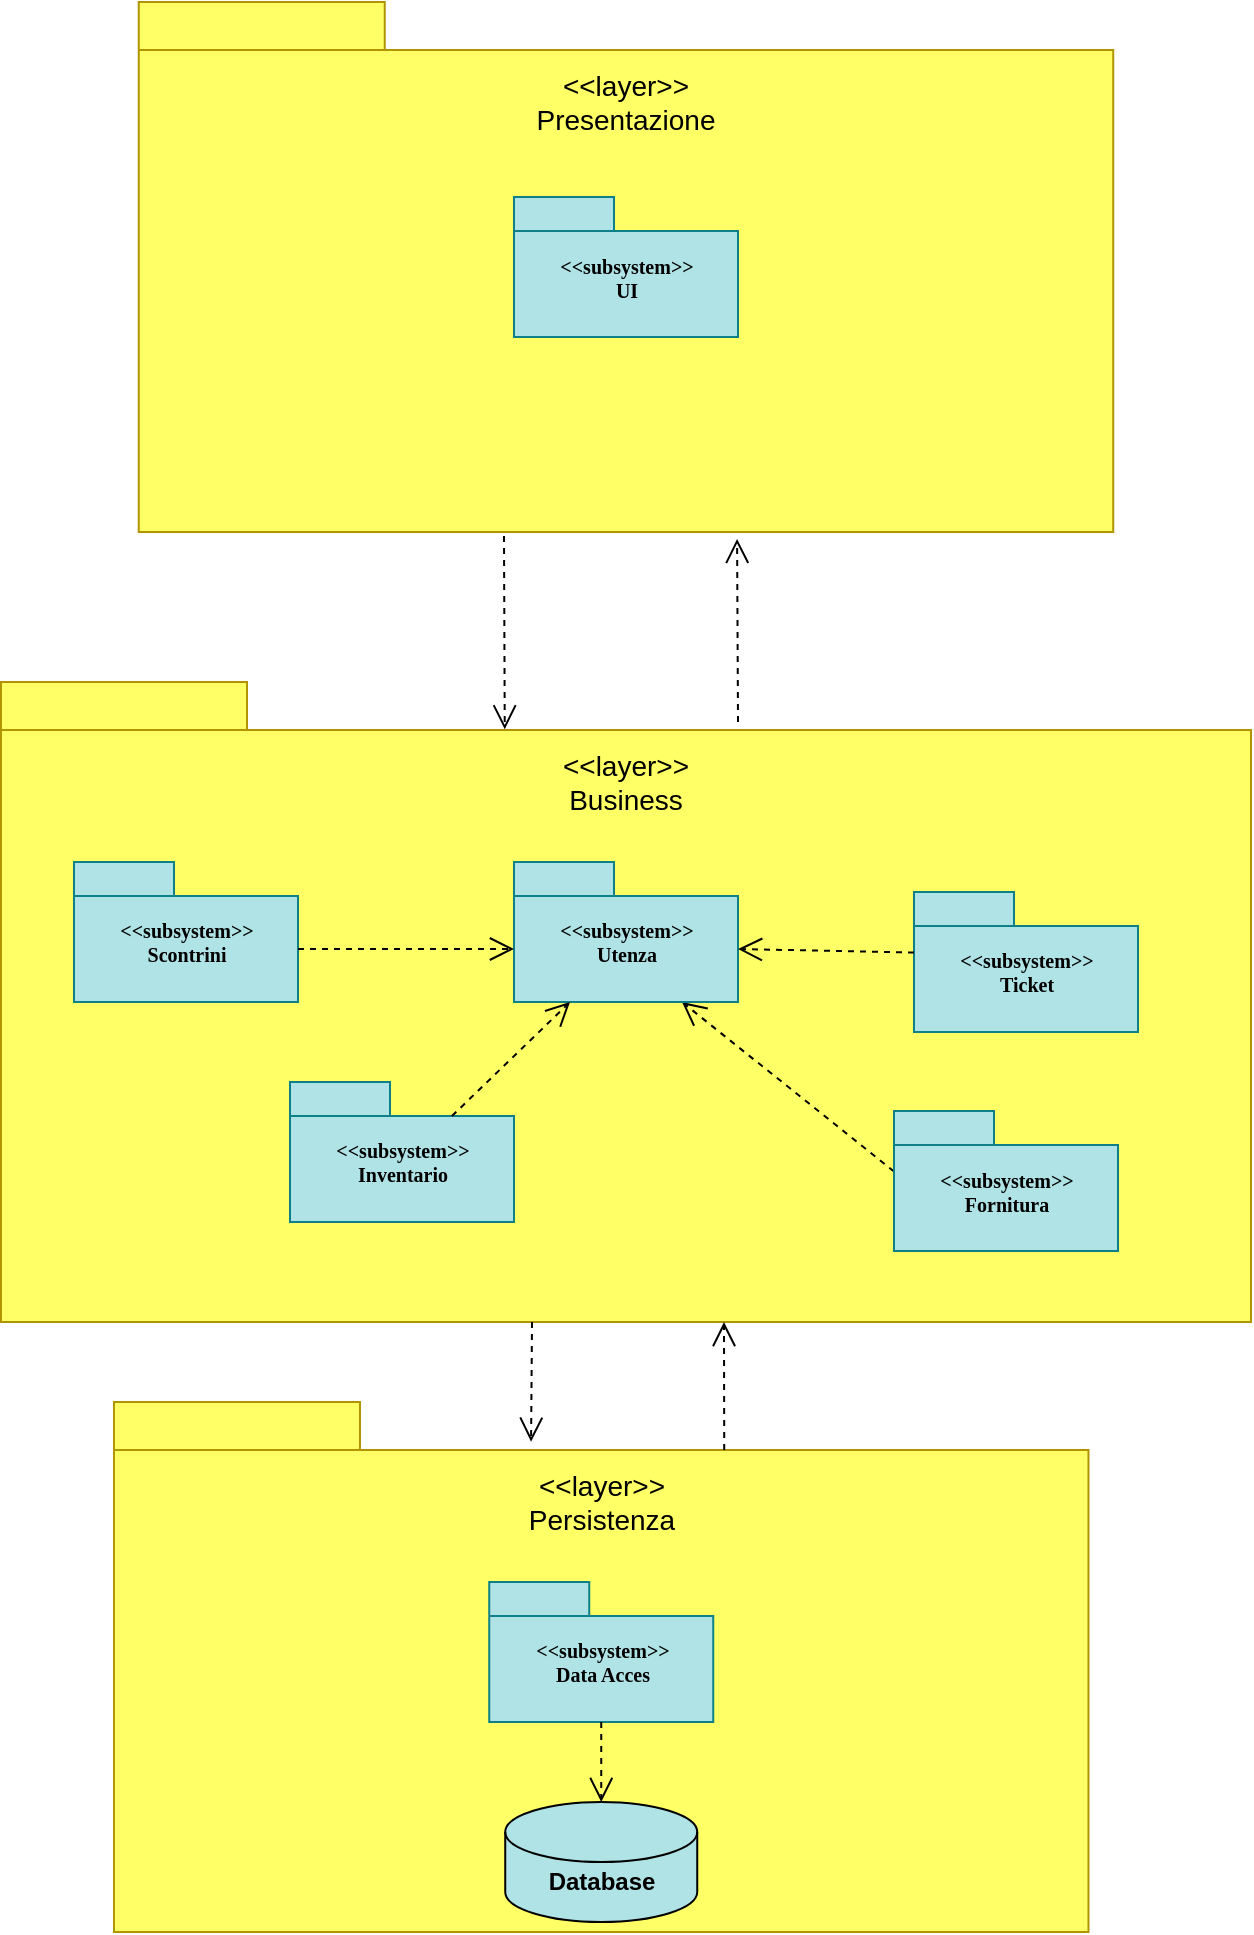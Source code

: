 <mxfile version="13.10.2" type="device"><diagram name="Page-1" id="b5b7bab2-c9e2-2cf4-8b2a-24fd1a2a6d21"><mxGraphModel dx="2480" dy="1406" grid="1" gridSize="10" guides="1" tooltips="1" connect="1" arrows="1" fold="1" page="1" pageScale="1" pageWidth="827" pageHeight="1169" background="#ffffff" math="0" shadow="0"><root><mxCell id="0"/><mxCell id="1" parent="0"/><mxCell id="6e0c8c40b5770093-33" value="" style="shape=folder;fontStyle=1;spacingTop=10;tabWidth=123;tabHeight=24;tabPosition=left;html=1;rounded=0;shadow=0;comic=0;labelBackgroundColor=none;strokeColor=#B09500;strokeWidth=1;fontFamily=Verdana;fontSize=10;fontColor=#ffffff;align=center;fillColor=#FFFF66;" parent="1" vertex="1"><mxGeometry x="533.5" y="410" width="625" height="320" as="geometry"/></mxCell><mxCell id="6e0c8c40b5770093-65" style="edgeStyle=none;rounded=0;html=1;dashed=1;labelBackgroundColor=none;startFill=0;endArrow=open;endFill=0;endSize=10;fontFamily=Verdana;fontSize=10;entryX=0.75;entryY=1;entryPerimeter=0;exitX=0;exitY=0;exitDx=0;exitDy=30.25;exitPerimeter=0;entryDx=0;entryDy=0;" parent="1" source="6e0c8c40b5770093-45" target="6e0c8c40b5770093-42" edge="1"><mxGeometry relative="1" as="geometry"/></mxCell><mxCell id="6e0c8c40b5770093-42" value="&amp;lt;&amp;lt;subsystem&amp;gt;&amp;gt;&lt;br&gt;Utenza" style="shape=folder;fontStyle=1;spacingTop=10;tabWidth=50;tabHeight=17;tabPosition=left;html=1;rounded=0;shadow=0;comic=0;labelBackgroundColor=none;strokeWidth=1;fontFamily=Verdana;fontSize=10;align=center;fillColor=#b0e3e6;strokeColor=#0e8088;" parent="1" vertex="1"><mxGeometry x="790" y="500" width="112" height="70" as="geometry"/></mxCell><mxCell id="6e0c8c40b5770093-44" value="&amp;lt;&amp;lt;subsystem&amp;gt;&amp;gt;&lt;br&gt;Inventario" style="shape=folder;fontStyle=1;spacingTop=10;tabWidth=50;tabHeight=17;tabPosition=left;html=1;rounded=0;shadow=0;comic=0;labelBackgroundColor=none;strokeColor=#0e8088;strokeWidth=1;fillColor=#b0e3e6;fontFamily=Verdana;fontSize=10;align=center;" parent="1" vertex="1"><mxGeometry x="678" y="610" width="112" height="70" as="geometry"/></mxCell><mxCell id="6e0c8c40b5770093-45" value="&amp;lt;&amp;lt;subsystem&amp;gt;&amp;gt;&lt;br&gt;Fornitura" style="shape=folder;fontStyle=1;spacingTop=10;tabWidth=50;tabHeight=17;tabPosition=left;html=1;rounded=0;shadow=0;comic=0;labelBackgroundColor=none;strokeColor=#0e8088;strokeWidth=1;fillColor=#b0e3e6;fontFamily=Verdana;fontSize=10;align=center;" parent="1" vertex="1"><mxGeometry x="980" y="624.5" width="112" height="70" as="geometry"/></mxCell><mxCell id="VaJgiPubF7yQGeHCazGo-2" value="&lt;font style=&quot;font-size: 14px&quot;&gt;&amp;lt;&amp;lt;layer&amp;gt;&amp;gt;&lt;br&gt;Business&lt;/font&gt;" style="text;html=1;strokeColor=none;fillColor=none;align=center;verticalAlign=middle;whiteSpace=wrap;rounded=0;" vertex="1" parent="1"><mxGeometry x="778" y="450" width="136" height="20" as="geometry"/></mxCell><mxCell id="VaJgiPubF7yQGeHCazGo-4" value="&amp;lt;&amp;lt;subsystem&amp;gt;&amp;gt;&lt;br&gt;Ticket" style="shape=folder;fontStyle=1;spacingTop=10;tabWidth=50;tabHeight=17;tabPosition=left;html=1;rounded=0;shadow=0;comic=0;labelBackgroundColor=none;strokeColor=#0e8088;strokeWidth=1;fillColor=#b0e3e6;fontFamily=Verdana;fontSize=10;align=center;" vertex="1" parent="1"><mxGeometry x="990" y="515" width="112" height="70" as="geometry"/></mxCell><mxCell id="VaJgiPubF7yQGeHCazGo-6" value="&amp;lt;&amp;lt;subsystem&amp;gt;&amp;gt;&lt;br&gt;Scontrini" style="shape=folder;fontStyle=1;spacingTop=10;tabWidth=50;tabHeight=17;tabPosition=left;html=1;rounded=0;shadow=0;comic=0;labelBackgroundColor=none;strokeColor=#0e8088;strokeWidth=1;fillColor=#b0e3e6;fontFamily=Verdana;fontSize=10;align=center;" vertex="1" parent="1"><mxGeometry x="570" y="500" width="112" height="70" as="geometry"/></mxCell><mxCell id="VaJgiPubF7yQGeHCazGo-7" style="edgeStyle=none;rounded=0;html=1;dashed=1;labelBackgroundColor=none;startFill=0;endArrow=open;endFill=0;endSize=10;fontFamily=Verdana;fontSize=10;entryX=0;entryY=0;entryPerimeter=0;exitX=0;exitY=0;exitDx=112;exitDy=43.5;exitPerimeter=0;entryDx=0;entryDy=43.5;" edge="1" parent="1" source="VaJgiPubF7yQGeHCazGo-6" target="6e0c8c40b5770093-42"><mxGeometry relative="1" as="geometry"><mxPoint x="826.235" y="580" as="sourcePoint"/><mxPoint x="753.456" y="665.58" as="targetPoint"/></mxGeometry></mxCell><mxCell id="VaJgiPubF7yQGeHCazGo-8" style="edgeStyle=none;rounded=0;html=1;dashed=1;labelBackgroundColor=none;startFill=0;endArrow=open;endFill=0;endSize=10;fontFamily=Verdana;fontSize=10;exitX=0;exitY=0;exitDx=0;exitDy=30.25;exitPerimeter=0;entryX=0;entryY=0;entryDx=112;entryDy=43.5;entryPerimeter=0;" edge="1" parent="1" source="VaJgiPubF7yQGeHCazGo-4" target="6e0c8c40b5770093-42"><mxGeometry relative="1" as="geometry"><mxPoint x="800.0" y="553.5" as="sourcePoint"/><mxPoint x="692" y="554" as="targetPoint"/></mxGeometry></mxCell><mxCell id="VaJgiPubF7yQGeHCazGo-9" style="edgeStyle=none;rounded=0;html=1;dashed=1;labelBackgroundColor=none;startFill=0;endArrow=open;endFill=0;endSize=10;fontFamily=Verdana;fontSize=10;entryX=0.25;entryY=1;entryPerimeter=0;exitX=0;exitY=0;exitDx=81;exitDy=17;exitPerimeter=0;entryDx=0;entryDy=0;" edge="1" parent="1" source="6e0c8c40b5770093-44" target="6e0c8c40b5770093-42"><mxGeometry relative="1" as="geometry"><mxPoint x="990" y="664.75" as="sourcePoint"/><mxPoint x="884" y="580" as="targetPoint"/></mxGeometry></mxCell><mxCell id="VaJgiPubF7yQGeHCazGo-11" value="" style="shape=folder;fontStyle=1;spacingTop=10;tabWidth=123;tabHeight=24;tabPosition=left;html=1;rounded=0;shadow=0;comic=0;labelBackgroundColor=none;strokeColor=#B09500;strokeWidth=1;fontFamily=Verdana;fontSize=10;fontColor=#ffffff;align=center;fillColor=#FFFF66;" vertex="1" parent="1"><mxGeometry x="589.99" y="770" width="487.25" height="265" as="geometry"/></mxCell><mxCell id="VaJgiPubF7yQGeHCazGo-12" value="&amp;lt;&amp;lt;subsystem&amp;gt;&amp;gt;&lt;br&gt;Data Acces" style="shape=folder;fontStyle=1;spacingTop=10;tabWidth=50;tabHeight=17;tabPosition=left;html=1;rounded=0;shadow=0;comic=0;labelBackgroundColor=none;strokeWidth=1;fontFamily=Verdana;fontSize=10;align=center;fillColor=#b0e3e6;strokeColor=#0e8088;" vertex="1" parent="1"><mxGeometry x="777.62" y="860" width="112" height="70" as="geometry"/></mxCell><mxCell id="VaJgiPubF7yQGeHCazGo-13" value="&lt;font style=&quot;font-size: 14px&quot;&gt;&amp;lt;&amp;lt;layer&amp;gt;&amp;gt;&lt;br&gt;Persistenza&lt;br&gt;&lt;/font&gt;" style="text;html=1;strokeColor=none;fillColor=none;align=center;verticalAlign=middle;whiteSpace=wrap;rounded=0;" vertex="1" parent="1"><mxGeometry x="765.62" y="810" width="136" height="20" as="geometry"/></mxCell><mxCell id="VaJgiPubF7yQGeHCazGo-16" value="" style="shape=cylinder3;whiteSpace=wrap;html=1;boundedLbl=1;backgroundOutline=1;size=15;strokeColor=#000000;fillColor=#B0E3E6;" vertex="1" parent="1"><mxGeometry x="785.62" y="970" width="96" height="60" as="geometry"/></mxCell><mxCell id="VaJgiPubF7yQGeHCazGo-17" style="edgeStyle=none;rounded=0;html=1;dashed=1;labelBackgroundColor=none;startFill=0;endArrow=open;endFill=0;endSize=10;fontFamily=Verdana;fontSize=10;entryX=0.5;entryY=0;entryPerimeter=0;exitX=0.5;exitY=1;exitDx=0;exitDy=0;exitPerimeter=0;entryDx=0;entryDy=0;" edge="1" parent="1" source="VaJgiPubF7yQGeHCazGo-12" target="VaJgiPubF7yQGeHCazGo-16"><mxGeometry relative="1" as="geometry"><mxPoint x="990" y="664.75" as="sourcePoint"/><mxPoint x="884" y="580" as="targetPoint"/></mxGeometry></mxCell><mxCell id="VaJgiPubF7yQGeHCazGo-18" value="&lt;b&gt;Database&lt;/b&gt;" style="text;html=1;strokeColor=none;fillColor=none;align=center;verticalAlign=middle;whiteSpace=wrap;rounded=0;" vertex="1" parent="1"><mxGeometry x="813.62" y="1000" width="40" height="20" as="geometry"/></mxCell><mxCell id="VaJgiPubF7yQGeHCazGo-19" value="" style="shape=folder;fontStyle=1;spacingTop=10;tabWidth=123;tabHeight=24;tabPosition=left;html=1;rounded=0;shadow=0;comic=0;labelBackgroundColor=none;strokeColor=#B09500;strokeWidth=1;fontFamily=Verdana;fontSize=10;fontColor=#ffffff;align=center;fillColor=#FFFF66;" vertex="1" parent="1"><mxGeometry x="602.37" y="70" width="487.25" height="265" as="geometry"/></mxCell><mxCell id="VaJgiPubF7yQGeHCazGo-20" value="&lt;font style=&quot;font-size: 14px&quot;&gt;&amp;lt;&amp;lt;layer&amp;gt;&amp;gt;&lt;br&gt;Presentazione&lt;br&gt;&lt;/font&gt;" style="text;html=1;strokeColor=none;fillColor=none;align=center;verticalAlign=middle;whiteSpace=wrap;rounded=0;" vertex="1" parent="1"><mxGeometry x="778" y="110" width="136" height="20" as="geometry"/></mxCell><mxCell id="VaJgiPubF7yQGeHCazGo-21" value="&amp;lt;&amp;lt;subsystem&amp;gt;&amp;gt;&lt;br&gt;UI" style="shape=folder;fontStyle=1;spacingTop=10;tabWidth=50;tabHeight=17;tabPosition=left;html=1;rounded=0;shadow=0;comic=0;labelBackgroundColor=none;strokeWidth=1;fontFamily=Verdana;fontSize=10;align=center;fillColor=#b0e3e6;strokeColor=#0e8088;" vertex="1" parent="1"><mxGeometry x="790" y="167.5" width="112" height="70" as="geometry"/></mxCell><mxCell id="VaJgiPubF7yQGeHCazGo-22" style="edgeStyle=none;rounded=0;html=1;dashed=1;labelBackgroundColor=none;startFill=0;endArrow=open;endFill=0;endSize=10;fontFamily=Verdana;fontSize=10;entryX=0.403;entryY=0.074;entryDx=0;entryDy=0;entryPerimeter=0;" edge="1" parent="1" target="6e0c8c40b5770093-33"><mxGeometry relative="1" as="geometry"><mxPoint x="785" y="337" as="sourcePoint"/><mxPoint x="846" y="430" as="targetPoint"/></mxGeometry></mxCell><mxCell id="VaJgiPubF7yQGeHCazGo-24" style="edgeStyle=none;rounded=0;html=1;dashed=1;labelBackgroundColor=none;startFill=0;endArrow=open;endFill=0;endSize=10;fontFamily=Verdana;fontSize=10;entryX=0.428;entryY=0.075;entryDx=0;entryDy=0;entryPerimeter=0;" edge="1" parent="1" target="VaJgiPubF7yQGeHCazGo-11"><mxGeometry relative="1" as="geometry"><mxPoint x="799" y="730" as="sourcePoint"/><mxPoint x="840" y="793" as="targetPoint"/></mxGeometry></mxCell><mxCell id="VaJgiPubF7yQGeHCazGo-26" style="edgeStyle=none;rounded=0;html=1;dashed=1;labelBackgroundColor=none;startFill=0;endArrow=open;endFill=0;endSize=10;fontFamily=Verdana;fontSize=10;exitX=0;exitY=0;exitDx=305.125;exitDy=24;exitPerimeter=0;" edge="1" parent="1" source="VaJgiPubF7yQGeHCazGo-11"><mxGeometry relative="1" as="geometry"><mxPoint x="809" y="740" as="sourcePoint"/><mxPoint x="895" y="730" as="targetPoint"/></mxGeometry></mxCell><mxCell id="VaJgiPubF7yQGeHCazGo-27" style="edgeStyle=none;rounded=0;html=1;dashed=1;labelBackgroundColor=none;startFill=0;endArrow=open;endFill=0;endSize=10;fontFamily=Verdana;fontSize=10;entryX=0.614;entryY=1.013;entryDx=0;entryDy=0;entryPerimeter=0;" edge="1" parent="1" target="VaJgiPubF7yQGeHCazGo-19"><mxGeometry relative="1" as="geometry"><mxPoint x="902" y="430" as="sourcePoint"/><mxPoint x="905" y="740" as="targetPoint"/></mxGeometry></mxCell></root></mxGraphModel></diagram></mxfile>